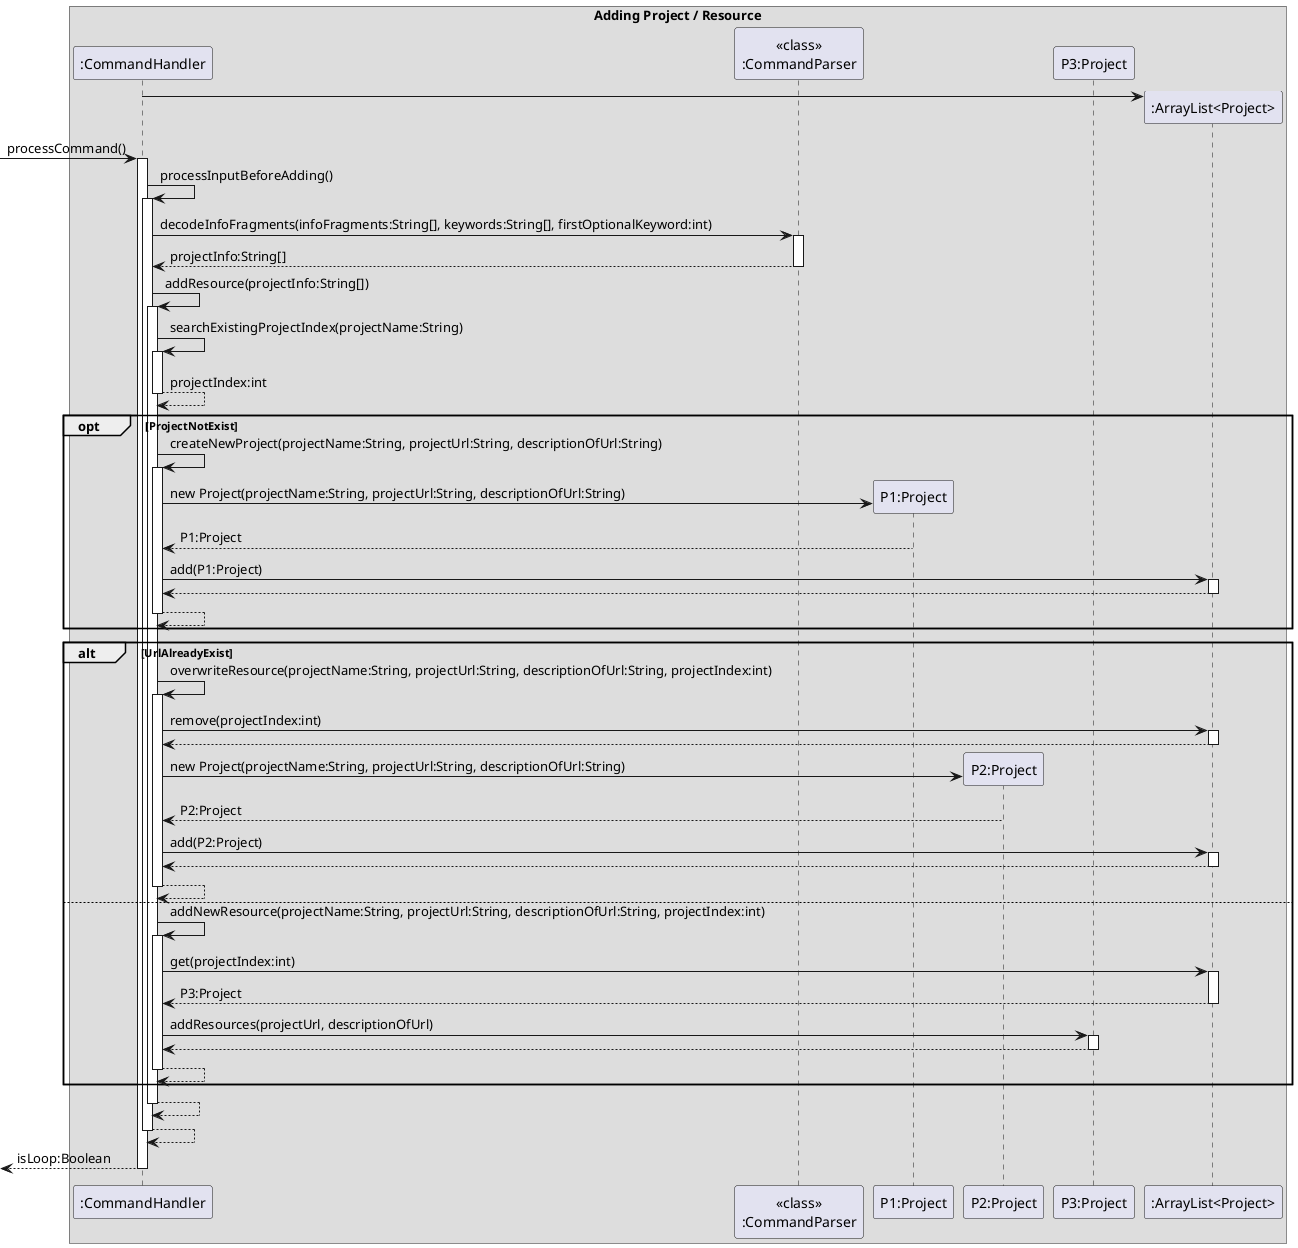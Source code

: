 @startuml

box Adding Project / Resource
participant ":CommandHandler" as CH
participant "<<class>>\n:CommandParser" as CP
participant "P1:Project" as P1
participant "P2:Project" as P2
participant "P3:Project" as P3
participant ":ArrayList<Project>" as PA

create PA
CH -> PA
[-> CH: processCommand()
activate CH

CH -> CH: processInputBeforeAdding()
activate CH

CH -> CP: decodeInfoFragments(infoFragments:String[], keywords:String[], firstOptionalKeyword:int)
activate CP
return projectInfo:String[]

CH -> CH: addResource(projectInfo:String[])
activate CH

CH -> CH: searchExistingProjectIndex(projectName:String)
activate CH
return projectIndex:int

opt ProjectNotExist
    CH -> CH: createNewProject(projectName:String, projectUrl:String, descriptionOfUrl:String)
    activate CH
    create P1
    CH -> P1: new Project(projectName:String, projectUrl:String, descriptionOfUrl:String)
    CH <-- P1: P1:Project
    CH -> PA: add(P1:Project)
    activate PA
    return
    return
end

alt UrlAlreadyExist
    CH -> CH: overwriteResource(projectName:String, projectUrl:String, descriptionOfUrl:String, projectIndex:int)
    activate CH
    CH -> PA: remove(projectIndex:int)
    activate PA
    return
    create P2
    CH -> P2: new Project(projectName:String, projectUrl:String, descriptionOfUrl:String)
    CH <-- P2: P2:Project
    CH -> PA: add(P2:Project)
    activate PA
    return
    return
else
    CH -> CH: addNewResource(projectName:String, projectUrl:String, descriptionOfUrl:String, projectIndex:int)
    activate CH
    CH -> PA: get(projectIndex:int)
    activate PA
    return P3:Project
    CH -> P3: addResources(projectUrl, descriptionOfUrl)
    activate P3
    return
    return
end

return
return
return isLoop:Boolean

@enduml